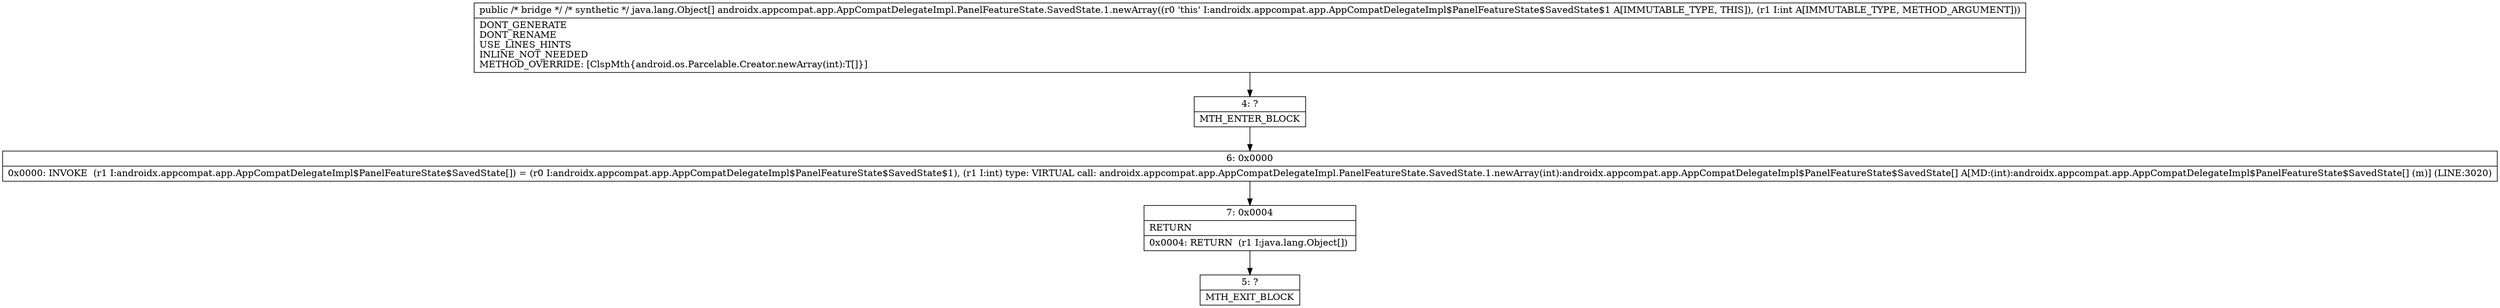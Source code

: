 digraph "CFG forandroidx.appcompat.app.AppCompatDelegateImpl.PanelFeatureState.SavedState.1.newArray(I)[Ljava\/lang\/Object;" {
Node_4 [shape=record,label="{4\:\ ?|MTH_ENTER_BLOCK\l}"];
Node_6 [shape=record,label="{6\:\ 0x0000|0x0000: INVOKE  (r1 I:androidx.appcompat.app.AppCompatDelegateImpl$PanelFeatureState$SavedState[]) = (r0 I:androidx.appcompat.app.AppCompatDelegateImpl$PanelFeatureState$SavedState$1), (r1 I:int) type: VIRTUAL call: androidx.appcompat.app.AppCompatDelegateImpl.PanelFeatureState.SavedState.1.newArray(int):androidx.appcompat.app.AppCompatDelegateImpl$PanelFeatureState$SavedState[] A[MD:(int):androidx.appcompat.app.AppCompatDelegateImpl$PanelFeatureState$SavedState[] (m)] (LINE:3020)\l}"];
Node_7 [shape=record,label="{7\:\ 0x0004|RETURN\l|0x0004: RETURN  (r1 I:java.lang.Object[]) \l}"];
Node_5 [shape=record,label="{5\:\ ?|MTH_EXIT_BLOCK\l}"];
MethodNode[shape=record,label="{public \/* bridge *\/ \/* synthetic *\/ java.lang.Object[] androidx.appcompat.app.AppCompatDelegateImpl.PanelFeatureState.SavedState.1.newArray((r0 'this' I:androidx.appcompat.app.AppCompatDelegateImpl$PanelFeatureState$SavedState$1 A[IMMUTABLE_TYPE, THIS]), (r1 I:int A[IMMUTABLE_TYPE, METHOD_ARGUMENT]))  | DONT_GENERATE\lDONT_RENAME\lUSE_LINES_HINTS\lINLINE_NOT_NEEDED\lMETHOD_OVERRIDE: [ClspMth\{android.os.Parcelable.Creator.newArray(int):T[]\}]\l}"];
MethodNode -> Node_4;Node_4 -> Node_6;
Node_6 -> Node_7;
Node_7 -> Node_5;
}

